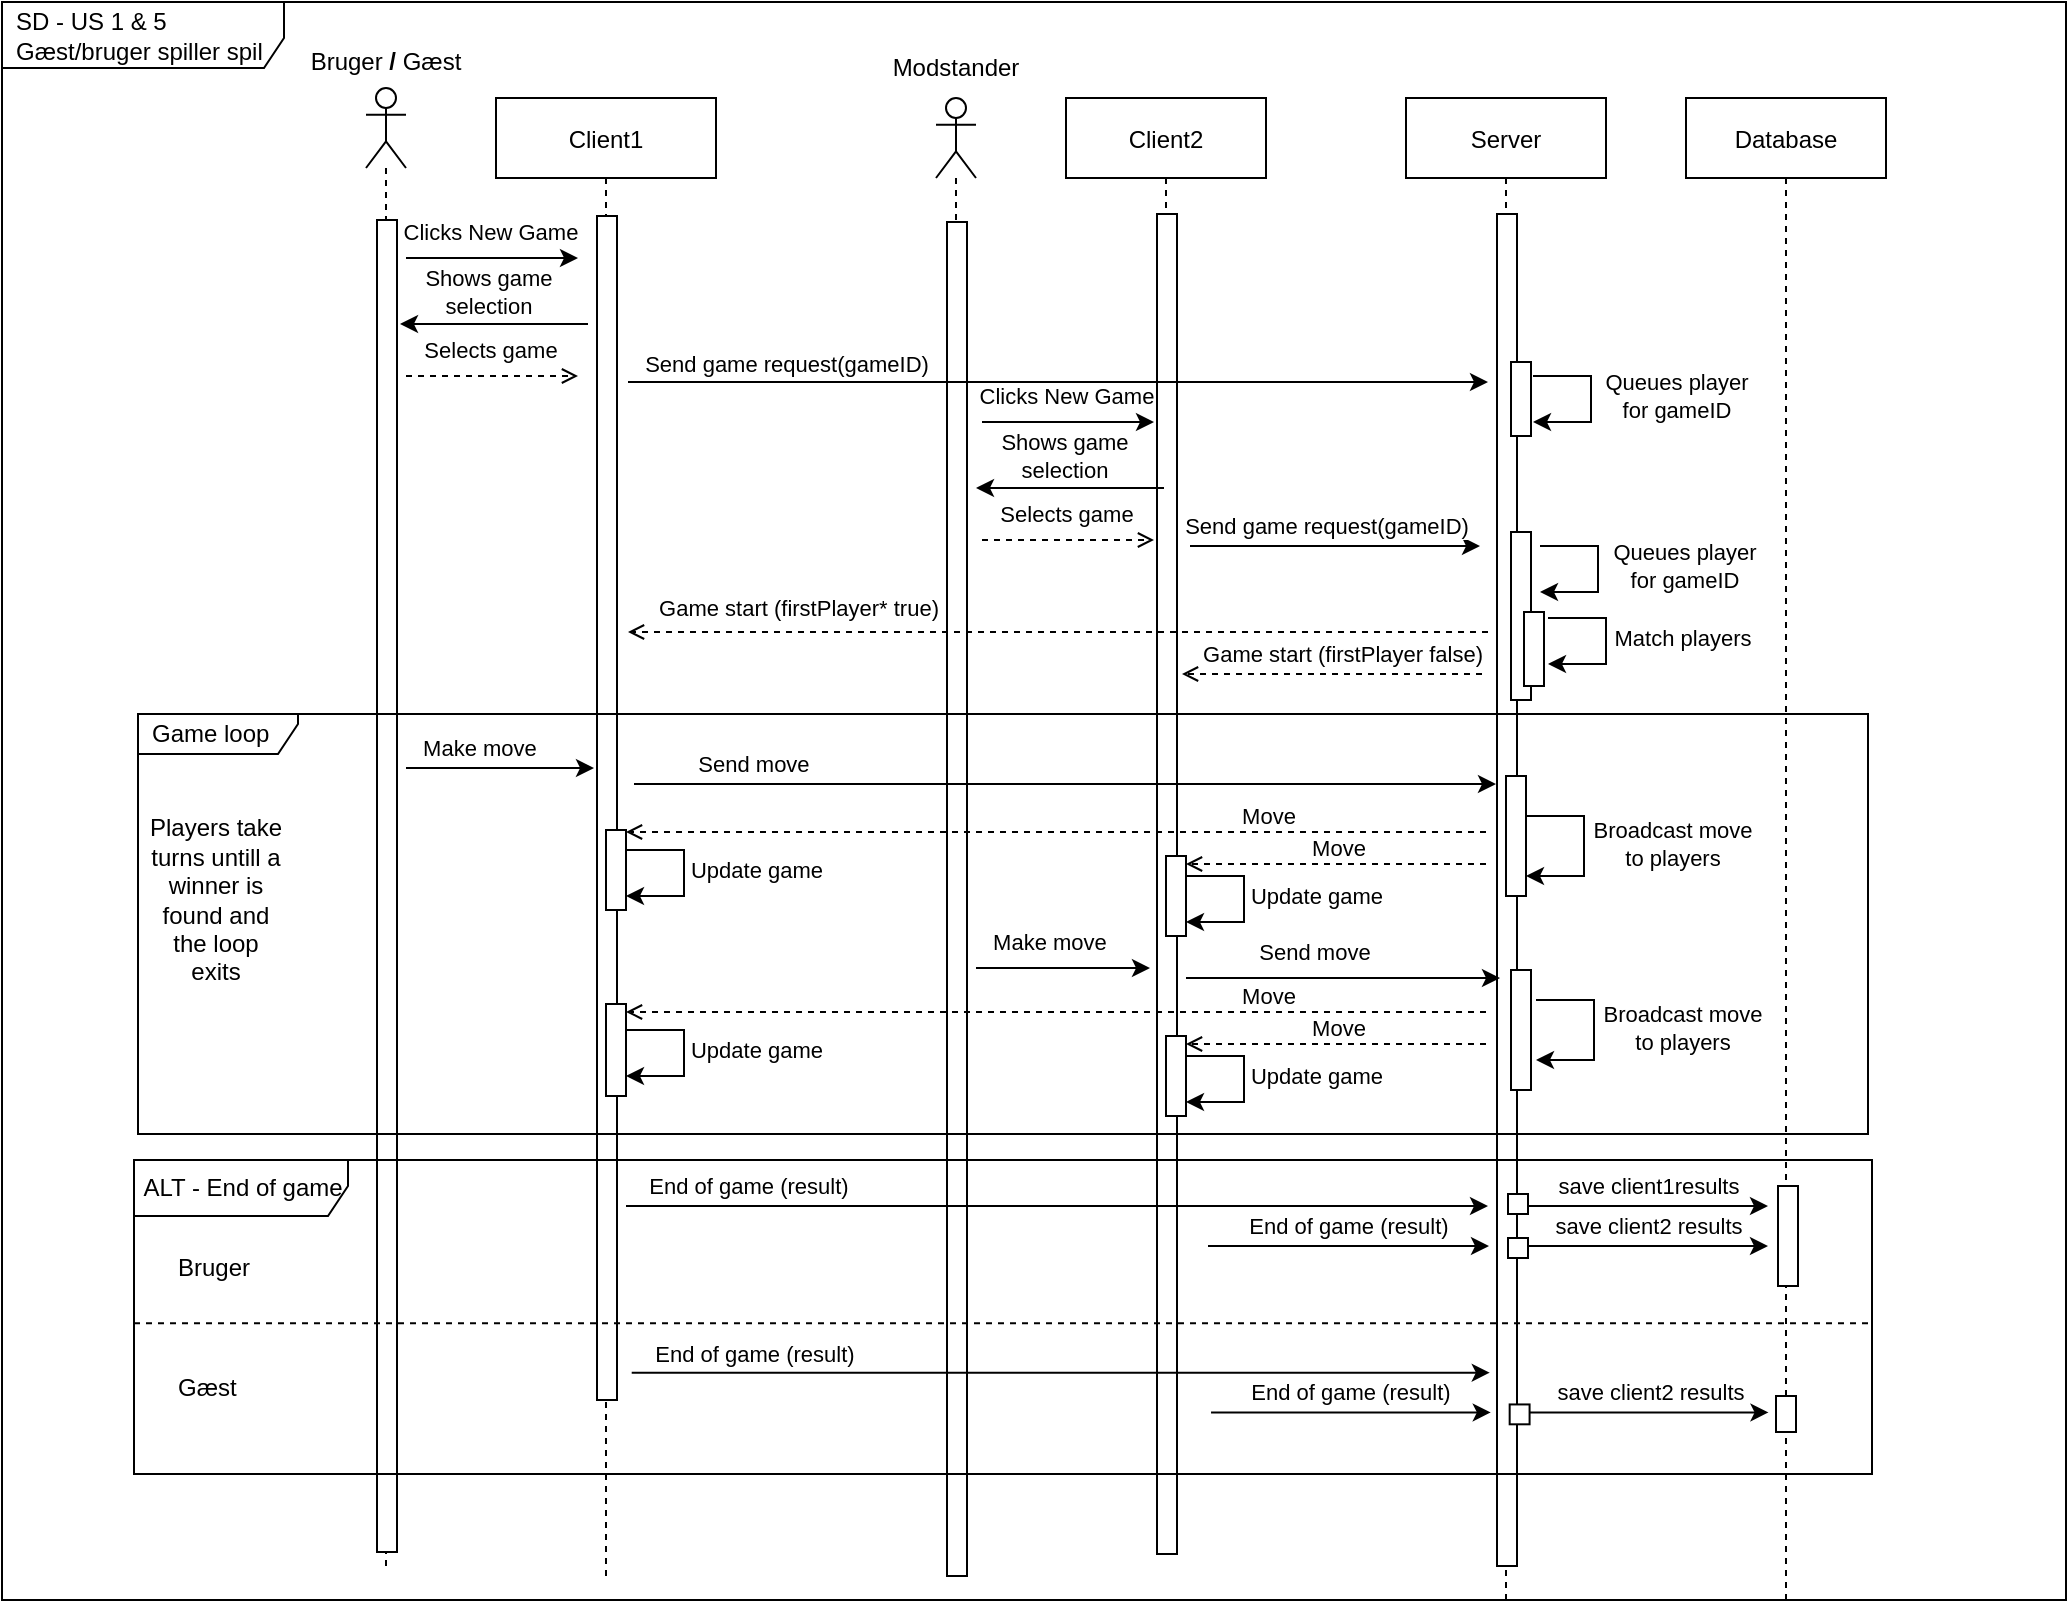 <mxfile version="14.4.3" type="device" pages="2"><diagram id="kgpKYQtTHZ0yAKxKKP6v" name="System SD"><mxGraphModel dx="1086" dy="846" grid="0" gridSize="10" guides="1" tooltips="1" connect="1" arrows="1" fold="1" page="1" pageScale="1" pageWidth="1100" pageHeight="850" math="0" shadow="0"><root><mxCell id="0"/><mxCell id="1" parent="0"/><mxCell id="PLxESpGK2TIJJVkeIUan-43" value="SD - US 1 &amp;amp; 5&lt;br&gt;Gæst/bruger spiller spil" style="shape=umlFrame;whiteSpace=wrap;html=1;width=141;height=33;boundedLbl=1;verticalAlign=middle;align=left;spacingLeft=5;" parent="1" vertex="1"><mxGeometry x="37" y="21" width="1032" height="799" as="geometry"/></mxCell><mxCell id="3nuBFxr9cyL0pnOWT2aG-5" value="Server" style="shape=umlLifeline;perimeter=lifelinePerimeter;container=1;collapsible=0;recursiveResize=0;rounded=0;shadow=0;strokeWidth=1;" parent="1" vertex="1"><mxGeometry x="739" y="69" width="100" height="753" as="geometry"/></mxCell><mxCell id="3nuBFxr9cyL0pnOWT2aG-6" value="" style="points=[];perimeter=orthogonalPerimeter;rounded=0;shadow=0;strokeWidth=1;" parent="3nuBFxr9cyL0pnOWT2aG-5" vertex="1"><mxGeometry x="45.5" y="58" width="10" height="676" as="geometry"/></mxCell><mxCell id="h4HacWWJE2T66gPhE2xM-62" value="" style="points=[];perimeter=orthogonalPerimeter;rounded=0;shadow=0;strokeWidth=1;" parent="3nuBFxr9cyL0pnOWT2aG-5" vertex="1"><mxGeometry x="51" y="548" width="10" height="10" as="geometry"/></mxCell><mxCell id="h4HacWWJE2T66gPhE2xM-76" value="" style="shape=umlLifeline;participant=umlActor;perimeter=lifelinePerimeter;whiteSpace=wrap;html=1;container=1;collapsible=0;recursiveResize=0;verticalAlign=top;spacingTop=36;outlineConnect=0;" parent="1" vertex="1"><mxGeometry x="504" y="69" width="20" height="636" as="geometry"/></mxCell><mxCell id="h4HacWWJE2T66gPhE2xM-81" value="" style="points=[];perimeter=orthogonalPerimeter;rounded=0;shadow=0;strokeWidth=1;" parent="1" vertex="1"><mxGeometry x="509.5" y="131" width="10" height="677" as="geometry"/></mxCell><mxCell id="3nuBFxr9cyL0pnOWT2aG-1" value="Client1" style="shape=umlLifeline;perimeter=lifelinePerimeter;container=1;collapsible=0;recursiveResize=0;rounded=0;shadow=0;strokeWidth=1;" parent="1" vertex="1"><mxGeometry x="284" y="69" width="110" height="739" as="geometry"/></mxCell><mxCell id="3nuBFxr9cyL0pnOWT2aG-2" value="" style="points=[];perimeter=orthogonalPerimeter;rounded=0;shadow=0;strokeWidth=1;" parent="3nuBFxr9cyL0pnOWT2aG-1" vertex="1"><mxGeometry x="50.5" y="59" width="10" height="592" as="geometry"/></mxCell><mxCell id="h4HacWWJE2T66gPhE2xM-1" value="Database" style="shape=umlLifeline;perimeter=lifelinePerimeter;container=1;collapsible=0;recursiveResize=0;rounded=0;shadow=0;strokeWidth=1;" parent="1" vertex="1"><mxGeometry x="879" y="69" width="100" height="751" as="geometry"/></mxCell><mxCell id="h4HacWWJE2T66gPhE2xM-2" value="" style="points=[];perimeter=orthogonalPerimeter;rounded=0;shadow=0;strokeWidth=1;" parent="h4HacWWJE2T66gPhE2xM-1" vertex="1"><mxGeometry x="46" y="544" width="10" height="50" as="geometry"/></mxCell><mxCell id="PLxESpGK2TIJJVkeIUan-42" value="" style="points=[];perimeter=orthogonalPerimeter;rounded=0;shadow=0;strokeWidth=1;" parent="h4HacWWJE2T66gPhE2xM-1" vertex="1"><mxGeometry x="45" y="649" width="10" height="18" as="geometry"/></mxCell><mxCell id="h4HacWWJE2T66gPhE2xM-3" value="Client2" style="shape=umlLifeline;perimeter=lifelinePerimeter;container=1;collapsible=0;recursiveResize=0;rounded=0;shadow=0;strokeWidth=1;" parent="1" vertex="1"><mxGeometry x="569" y="69" width="100" height="728" as="geometry"/></mxCell><mxCell id="h4HacWWJE2T66gPhE2xM-4" value="" style="points=[];perimeter=orthogonalPerimeter;rounded=0;shadow=0;strokeWidth=1;" parent="h4HacWWJE2T66gPhE2xM-3" vertex="1"><mxGeometry x="45.5" y="58" width="10" height="670" as="geometry"/></mxCell><mxCell id="h4HacWWJE2T66gPhE2xM-8" value="" style="endArrow=classic;html=1;" parent="1" edge="1"><mxGeometry width="50" height="50" relative="1" as="geometry"><mxPoint x="350" y="211" as="sourcePoint"/><mxPoint x="780" y="211" as="targetPoint"/><Array as="points"><mxPoint x="450" y="211"/></Array></mxGeometry></mxCell><mxCell id="h4HacWWJE2T66gPhE2xM-9" value="Send game request(gameID)" style="edgeLabel;html=1;align=center;verticalAlign=middle;resizable=0;points=[];" parent="h4HacWWJE2T66gPhE2xM-8" vertex="1" connectable="0"><mxGeometry x="0.028" relative="1" as="geometry"><mxPoint x="-142.38" y="-9" as="offset"/></mxGeometry></mxCell><mxCell id="h4HacWWJE2T66gPhE2xM-6" value="" style="points=[];perimeter=orthogonalPerimeter;rounded=0;shadow=0;strokeWidth=1;" parent="1" vertex="1"><mxGeometry x="791.5" y="201" width="10" height="37" as="geometry"/></mxCell><mxCell id="h4HacWWJE2T66gPhE2xM-16" value="" style="endArrow=classic;html=1;rounded=0;" parent="1" edge="1"><mxGeometry width="50" height="50" relative="1" as="geometry"><mxPoint x="802.5" y="208" as="sourcePoint"/><mxPoint x="802.5" y="231" as="targetPoint"/><Array as="points"><mxPoint x="811.5" y="208"/><mxPoint x="831.5" y="208"/><mxPoint x="831.5" y="231"/></Array></mxGeometry></mxCell><mxCell id="h4HacWWJE2T66gPhE2xM-17" value="Queues player &lt;br&gt;for gameID" style="edgeLabel;html=1;align=center;verticalAlign=middle;resizable=0;points=[];" parent="h4HacWWJE2T66gPhE2xM-16" vertex="1" connectable="0"><mxGeometry x="-0.08" relative="1" as="geometry"><mxPoint x="42.5" y="1.14" as="offset"/></mxGeometry></mxCell><mxCell id="h4HacWWJE2T66gPhE2xM-18" value="" style="endArrow=open;html=1;dashed=1;endFill=0;" parent="1" edge="1"><mxGeometry width="50" height="50" relative="1" as="geometry"><mxPoint x="780" y="336" as="sourcePoint"/><mxPoint x="350" y="336" as="targetPoint"/><Array as="points"/></mxGeometry></mxCell><mxCell id="h4HacWWJE2T66gPhE2xM-19" value="Game start (firstPlayer* true)" style="edgeLabel;html=1;align=center;verticalAlign=middle;resizable=0;points=[];" parent="h4HacWWJE2T66gPhE2xM-18" vertex="1" connectable="0"><mxGeometry x="-0.139" y="1" relative="1" as="geometry"><mxPoint x="-160.67" y="-13" as="offset"/></mxGeometry></mxCell><mxCell id="h4HacWWJE2T66gPhE2xM-20" value="" style="endArrow=open;html=1;startArrow=none;startFill=0;dashed=1;endFill=0;" parent="1" edge="1"><mxGeometry width="50" height="50" relative="1" as="geometry"><mxPoint x="777" y="357" as="sourcePoint"/><mxPoint x="627" y="357" as="targetPoint"/><Array as="points"/></mxGeometry></mxCell><mxCell id="h4HacWWJE2T66gPhE2xM-21" value="Game start (firstPlayer false)" style="edgeLabel;html=1;align=center;verticalAlign=middle;resizable=0;points=[];" parent="h4HacWWJE2T66gPhE2xM-20" vertex="1" connectable="0"><mxGeometry x="0.186" y="1" relative="1" as="geometry"><mxPoint x="18.8" y="-11.28" as="offset"/></mxGeometry></mxCell><mxCell id="h4HacWWJE2T66gPhE2xM-23" value="" style="endArrow=classic;html=1;rounded=0;" parent="1" edge="1"><mxGeometry width="50" height="50" relative="1" as="geometry"><mxPoint x="239" y="404" as="sourcePoint"/><mxPoint x="333" y="404" as="targetPoint"/><Array as="points"/></mxGeometry></mxCell><mxCell id="h4HacWWJE2T66gPhE2xM-24" value="Make move&amp;nbsp;" style="edgeLabel;html=1;align=center;verticalAlign=middle;resizable=0;points=[];" parent="h4HacWWJE2T66gPhE2xM-23" vertex="1" connectable="0"><mxGeometry x="-0.841" y="-1" relative="1" as="geometry"><mxPoint x="30.38" y="-11" as="offset"/></mxGeometry></mxCell><mxCell id="h4HacWWJE2T66gPhE2xM-25" value="" style="endArrow=open;html=1;dashed=1;endFill=0;" parent="1" edge="1"><mxGeometry width="50" height="50" relative="1" as="geometry"><mxPoint x="779" y="436" as="sourcePoint"/><mxPoint x="349" y="436" as="targetPoint"/></mxGeometry></mxCell><mxCell id="h4HacWWJE2T66gPhE2xM-28" value="Move" style="edgeLabel;html=1;align=center;verticalAlign=middle;resizable=0;points=[];" parent="h4HacWWJE2T66gPhE2xM-25" vertex="1" connectable="0"><mxGeometry x="-0.104" y="-2" relative="1" as="geometry"><mxPoint x="83" y="-6" as="offset"/></mxGeometry></mxCell><mxCell id="h4HacWWJE2T66gPhE2xM-26" value="" style="endArrow=classic;html=1;rounded=0;" parent="1" edge="1"><mxGeometry width="50" height="50" relative="1" as="geometry"><mxPoint x="799" y="428" as="sourcePoint"/><mxPoint x="799" y="458" as="targetPoint"/><Array as="points"><mxPoint x="808" y="428"/><mxPoint x="828" y="428"/><mxPoint x="828" y="458"/></Array></mxGeometry></mxCell><mxCell id="h4HacWWJE2T66gPhE2xM-27" value="Broadcast move &lt;br&gt;to players" style="edgeLabel;html=1;align=center;verticalAlign=middle;resizable=0;points=[];" parent="h4HacWWJE2T66gPhE2xM-26" vertex="1" connectable="0"><mxGeometry x="-0.08" relative="1" as="geometry"><mxPoint x="44" y="2.14" as="offset"/></mxGeometry></mxCell><mxCell id="h4HacWWJE2T66gPhE2xM-29" value="" style="endArrow=open;html=1;dashed=1;endFill=0;" parent="1" edge="1"><mxGeometry width="50" height="50" relative="1" as="geometry"><mxPoint x="779" y="452" as="sourcePoint"/><mxPoint x="629" y="452" as="targetPoint"/></mxGeometry></mxCell><mxCell id="h4HacWWJE2T66gPhE2xM-30" value="Move" style="edgeLabel;html=1;align=center;verticalAlign=middle;resizable=0;points=[];" parent="h4HacWWJE2T66gPhE2xM-29" vertex="1" connectable="0"><mxGeometry x="-0.104" y="-2" relative="1" as="geometry"><mxPoint x="-7" y="-6" as="offset"/></mxGeometry></mxCell><mxCell id="h4HacWWJE2T66gPhE2xM-31" value="" style="endArrow=classic;html=1;rounded=0;" parent="1" edge="1"><mxGeometry width="50" height="50" relative="1" as="geometry"><mxPoint x="629" y="458" as="sourcePoint"/><mxPoint x="629" y="481" as="targetPoint"/><Array as="points"><mxPoint x="638" y="458"/><mxPoint x="658" y="458"/><mxPoint x="658" y="481"/></Array></mxGeometry></mxCell><mxCell id="h4HacWWJE2T66gPhE2xM-32" value="Update game" style="edgeLabel;html=1;align=center;verticalAlign=middle;resizable=0;points=[];" parent="h4HacWWJE2T66gPhE2xM-31" vertex="1" connectable="0"><mxGeometry x="-0.08" relative="1" as="geometry"><mxPoint x="36" y="1.14" as="offset"/></mxGeometry></mxCell><mxCell id="h4HacWWJE2T66gPhE2xM-33" value="" style="endArrow=classic;html=1;rounded=0;" parent="1" edge="1"><mxGeometry width="50" height="50" relative="1" as="geometry"><mxPoint x="349" y="445" as="sourcePoint"/><mxPoint x="349" y="468" as="targetPoint"/><Array as="points"><mxPoint x="358" y="445"/><mxPoint x="378" y="445"/><mxPoint x="378" y="468"/></Array></mxGeometry></mxCell><mxCell id="h4HacWWJE2T66gPhE2xM-34" value="Update game" style="edgeLabel;html=1;align=center;verticalAlign=middle;resizable=0;points=[];" parent="h4HacWWJE2T66gPhE2xM-33" vertex="1" connectable="0"><mxGeometry x="-0.08" relative="1" as="geometry"><mxPoint x="36" y="1.14" as="offset"/></mxGeometry></mxCell><mxCell id="h4HacWWJE2T66gPhE2xM-35" value="" style="endArrow=classic;html=1;rounded=0;" parent="1" edge="1"><mxGeometry width="50" height="50" relative="1" as="geometry"><mxPoint x="524" y="504" as="sourcePoint"/><mxPoint x="611" y="504" as="targetPoint"/><Array as="points"/></mxGeometry></mxCell><mxCell id="h4HacWWJE2T66gPhE2xM-36" value="Make move&amp;nbsp;" style="edgeLabel;html=1;align=center;verticalAlign=middle;resizable=0;points=[];" parent="h4HacWWJE2T66gPhE2xM-35" vertex="1" connectable="0"><mxGeometry x="-0.841" y="-1" relative="1" as="geometry"><mxPoint x="30.79" y="-14" as="offset"/></mxGeometry></mxCell><mxCell id="h4HacWWJE2T66gPhE2xM-37" value="" style="endArrow=open;html=1;dashed=1;endFill=0;" parent="1" edge="1"><mxGeometry width="50" height="50" relative="1" as="geometry"><mxPoint x="779" y="526" as="sourcePoint"/><mxPoint x="349" y="526" as="targetPoint"/></mxGeometry></mxCell><mxCell id="h4HacWWJE2T66gPhE2xM-38" value="Move" style="edgeLabel;html=1;align=center;verticalAlign=middle;resizable=0;points=[];" parent="h4HacWWJE2T66gPhE2xM-37" vertex="1" connectable="0"><mxGeometry x="-0.104" y="-2" relative="1" as="geometry"><mxPoint x="83" y="-6" as="offset"/></mxGeometry></mxCell><mxCell id="h4HacWWJE2T66gPhE2xM-39" value="" style="endArrow=classic;html=1;rounded=0;" parent="1" edge="1"><mxGeometry width="50" height="50" relative="1" as="geometry"><mxPoint x="804" y="520" as="sourcePoint"/><mxPoint x="804" y="550" as="targetPoint"/><Array as="points"><mxPoint x="813" y="520"/><mxPoint x="833" y="520"/><mxPoint x="833" y="550"/></Array></mxGeometry></mxCell><mxCell id="h4HacWWJE2T66gPhE2xM-40" value="Broadcast move &lt;br&gt;to players" style="edgeLabel;html=1;align=center;verticalAlign=middle;resizable=0;points=[];" parent="h4HacWWJE2T66gPhE2xM-39" vertex="1" connectable="0"><mxGeometry x="-0.08" relative="1" as="geometry"><mxPoint x="44" y="2.14" as="offset"/></mxGeometry></mxCell><mxCell id="h4HacWWJE2T66gPhE2xM-41" value="" style="endArrow=open;html=1;endFill=0;dashed=1;" parent="1" edge="1"><mxGeometry width="50" height="50" relative="1" as="geometry"><mxPoint x="779" y="542" as="sourcePoint"/><mxPoint x="629" y="542" as="targetPoint"/></mxGeometry></mxCell><mxCell id="h4HacWWJE2T66gPhE2xM-42" value="Move" style="edgeLabel;html=1;align=center;verticalAlign=middle;resizable=0;points=[];" parent="h4HacWWJE2T66gPhE2xM-41" vertex="1" connectable="0"><mxGeometry x="-0.104" y="-2" relative="1" as="geometry"><mxPoint x="-7" y="-6" as="offset"/></mxGeometry></mxCell><mxCell id="h4HacWWJE2T66gPhE2xM-43" value="" style="endArrow=classic;html=1;rounded=0;" parent="1" edge="1"><mxGeometry width="50" height="50" relative="1" as="geometry"><mxPoint x="629.0" y="548" as="sourcePoint"/><mxPoint x="629.0" y="571" as="targetPoint"/><Array as="points"><mxPoint x="638" y="548"/><mxPoint x="658" y="548"/><mxPoint x="658" y="571"/></Array></mxGeometry></mxCell><mxCell id="h4HacWWJE2T66gPhE2xM-44" value="Update game" style="edgeLabel;html=1;align=center;verticalAlign=middle;resizable=0;points=[];" parent="h4HacWWJE2T66gPhE2xM-43" vertex="1" connectable="0"><mxGeometry x="-0.08" relative="1" as="geometry"><mxPoint x="36" y="1.14" as="offset"/></mxGeometry></mxCell><mxCell id="h4HacWWJE2T66gPhE2xM-45" value="" style="endArrow=classic;html=1;rounded=0;" parent="1" edge="1"><mxGeometry width="50" height="50" relative="1" as="geometry"><mxPoint x="349" y="535" as="sourcePoint"/><mxPoint x="349" y="558" as="targetPoint"/><Array as="points"><mxPoint x="358" y="535"/><mxPoint x="378" y="535"/><mxPoint x="378" y="558"/></Array></mxGeometry></mxCell><mxCell id="h4HacWWJE2T66gPhE2xM-46" value="Update game" style="edgeLabel;html=1;align=center;verticalAlign=middle;resizable=0;points=[];" parent="h4HacWWJE2T66gPhE2xM-45" vertex="1" connectable="0"><mxGeometry x="-0.08" relative="1" as="geometry"><mxPoint x="36" y="1.14" as="offset"/></mxGeometry></mxCell><mxCell id="h4HacWWJE2T66gPhE2xM-53" value="Players take turns untill a winner is found and the loop exits" style="text;html=1;strokeColor=none;fillColor=none;align=center;verticalAlign=middle;whiteSpace=wrap;rounded=0;" parent="1" vertex="1"><mxGeometry x="109" y="400" width="70" height="140" as="geometry"/></mxCell><mxCell id="h4HacWWJE2T66gPhE2xM-54" value="" style="endArrow=classic;html=1;" parent="1" edge="1"><mxGeometry width="50" height="50" relative="1" as="geometry"><mxPoint x="349" y="623" as="sourcePoint"/><mxPoint x="780" y="623" as="targetPoint"/></mxGeometry></mxCell><mxCell id="h4HacWWJE2T66gPhE2xM-55" value="End of game (result)" style="edgeLabel;html=1;align=center;verticalAlign=middle;resizable=0;points=[];" parent="h4HacWWJE2T66gPhE2xM-54" vertex="1" connectable="0"><mxGeometry x="-0.763" y="-1" relative="1" as="geometry"><mxPoint x="10.14" y="-11" as="offset"/></mxGeometry></mxCell><mxCell id="h4HacWWJE2T66gPhE2xM-56" value="" style="endArrow=classic;html=1;" parent="1" edge="1"><mxGeometry width="50" height="50" relative="1" as="geometry"><mxPoint x="640" y="643" as="sourcePoint"/><mxPoint x="780.5" y="643" as="targetPoint"/></mxGeometry></mxCell><mxCell id="h4HacWWJE2T66gPhE2xM-57" value="End of game (result)" style="edgeLabel;html=1;align=center;verticalAlign=middle;resizable=0;points=[];" parent="h4HacWWJE2T66gPhE2xM-56" vertex="1" connectable="0"><mxGeometry x="-0.763" y="-1" relative="1" as="geometry"><mxPoint x="53.2" y="-11" as="offset"/></mxGeometry></mxCell><mxCell id="h4HacWWJE2T66gPhE2xM-58" value="" style="endArrow=classic;html=1;" parent="1" edge="1"><mxGeometry width="50" height="50" relative="1" as="geometry"><mxPoint x="800" y="623" as="sourcePoint"/><mxPoint x="920" y="623" as="targetPoint"/><Array as="points"><mxPoint x="830" y="623"/><mxPoint x="840" y="623"/></Array></mxGeometry></mxCell><mxCell id="h4HacWWJE2T66gPhE2xM-59" value="save client1results" style="edgeLabel;html=1;align=center;verticalAlign=middle;resizable=0;points=[];" parent="h4HacWWJE2T66gPhE2xM-58" vertex="1" connectable="0"><mxGeometry x="-0.593" relative="1" as="geometry"><mxPoint x="35.71" y="-10" as="offset"/></mxGeometry></mxCell><mxCell id="h4HacWWJE2T66gPhE2xM-60" value="" style="endArrow=classic;html=1;" parent="1" edge="1"><mxGeometry width="50" height="50" relative="1" as="geometry"><mxPoint x="800" y="643" as="sourcePoint"/><mxPoint x="920" y="643" as="targetPoint"/><Array as="points"><mxPoint x="830" y="643"/><mxPoint x="840" y="643"/></Array></mxGeometry></mxCell><mxCell id="h4HacWWJE2T66gPhE2xM-61" value="save client2 results" style="edgeLabel;html=1;align=center;verticalAlign=middle;resizable=0;points=[];" parent="h4HacWWJE2T66gPhE2xM-60" vertex="1" connectable="0"><mxGeometry x="-0.593" relative="1" as="geometry"><mxPoint x="35.71" y="-10" as="offset"/></mxGeometry></mxCell><mxCell id="h4HacWWJE2T66gPhE2xM-63" value="" style="points=[];perimeter=orthogonalPerimeter;rounded=0;shadow=0;strokeWidth=1;" parent="1" vertex="1"><mxGeometry x="790" y="639" width="10" height="10" as="geometry"/></mxCell><mxCell id="h4HacWWJE2T66gPhE2xM-64" value="" style="points=[];perimeter=orthogonalPerimeter;rounded=0;shadow=0;strokeWidth=1;" parent="1" vertex="1"><mxGeometry x="339" y="522" width="10" height="46" as="geometry"/></mxCell><mxCell id="h4HacWWJE2T66gPhE2xM-65" value="" style="points=[];perimeter=orthogonalPerimeter;rounded=0;shadow=0;strokeWidth=1;" parent="1" vertex="1"><mxGeometry x="339" y="435" width="10" height="40" as="geometry"/></mxCell><mxCell id="h4HacWWJE2T66gPhE2xM-66" value="" style="points=[];perimeter=orthogonalPerimeter;rounded=0;shadow=0;strokeWidth=1;" parent="1" vertex="1"><mxGeometry x="619" y="538" width="10" height="40" as="geometry"/></mxCell><mxCell id="h4HacWWJE2T66gPhE2xM-67" value="" style="points=[];perimeter=orthogonalPerimeter;rounded=0;shadow=0;strokeWidth=1;" parent="1" vertex="1"><mxGeometry x="619" y="448" width="10" height="40" as="geometry"/></mxCell><mxCell id="h4HacWWJE2T66gPhE2xM-68" value="" style="points=[];perimeter=orthogonalPerimeter;rounded=0;shadow=0;strokeWidth=1;" parent="1" vertex="1"><mxGeometry x="789" y="408" width="10" height="60" as="geometry"/></mxCell><mxCell id="h4HacWWJE2T66gPhE2xM-69" value="" style="points=[];perimeter=orthogonalPerimeter;rounded=0;shadow=0;strokeWidth=1;" parent="1" vertex="1"><mxGeometry x="791.5" y="505" width="10" height="60" as="geometry"/></mxCell><mxCell id="h4HacWWJE2T66gPhE2xM-77" value="" style="shape=umlLifeline;participant=umlActor;perimeter=lifelinePerimeter;whiteSpace=wrap;html=1;container=1;collapsible=0;recursiveResize=0;verticalAlign=top;spacingTop=36;outlineConnect=0;size=40;" parent="1" vertex="1"><mxGeometry x="219" y="64" width="20" height="741" as="geometry"/></mxCell><mxCell id="h4HacWWJE2T66gPhE2xM-82" value="" style="points=[];perimeter=orthogonalPerimeter;rounded=0;shadow=0;strokeWidth=1;" parent="h4HacWWJE2T66gPhE2xM-77" vertex="1"><mxGeometry x="5.5" y="66" width="10" height="666" as="geometry"/></mxCell><mxCell id="h4HacWWJE2T66gPhE2xM-78" value="Bruger&amp;nbsp;&lt;b&gt;/&amp;nbsp;&lt;/b&gt;Gæst" style="text;html=1;strokeColor=none;fillColor=none;align=center;verticalAlign=middle;whiteSpace=wrap;rounded=0;" parent="1" vertex="1"><mxGeometry x="209" y="41" width="40" height="20" as="geometry"/></mxCell><mxCell id="h4HacWWJE2T66gPhE2xM-79" value="Modstander" style="text;html=1;strokeColor=none;fillColor=none;align=center;verticalAlign=middle;whiteSpace=wrap;rounded=0;" parent="1" vertex="1"><mxGeometry x="494" y="44" width="40" height="20" as="geometry"/></mxCell><mxCell id="PLxESpGK2TIJJVkeIUan-1" value="" style="endArrow=classic;html=1;" parent="1" edge="1"><mxGeometry width="50" height="50" relative="1" as="geometry"><mxPoint x="239" y="149" as="sourcePoint"/><mxPoint x="325" y="149" as="targetPoint"/></mxGeometry></mxCell><mxCell id="PLxESpGK2TIJJVkeIUan-2" value="Clicks New Game" style="edgeLabel;html=1;align=center;verticalAlign=middle;resizable=0;points=[];" parent="PLxESpGK2TIJJVkeIUan-1" vertex="1" connectable="0"><mxGeometry x="0.284" relative="1" as="geometry"><mxPoint x="-13.2" y="-13" as="offset"/></mxGeometry></mxCell><mxCell id="PLxESpGK2TIJJVkeIUan-7" value="" style="endArrow=classic;html=1;" parent="1" edge="1"><mxGeometry width="50" height="50" relative="1" as="geometry"><mxPoint x="330" y="182" as="sourcePoint"/><mxPoint x="236" y="182" as="targetPoint"/></mxGeometry></mxCell><mxCell id="PLxESpGK2TIJJVkeIUan-8" value="Shows game&lt;br&gt;selection" style="edgeLabel;html=1;align=center;verticalAlign=middle;resizable=0;points=[];" parent="PLxESpGK2TIJJVkeIUan-7" vertex="1" connectable="0"><mxGeometry x="0.204" y="2" relative="1" as="geometry"><mxPoint x="6.67" y="-18" as="offset"/></mxGeometry></mxCell><mxCell id="PLxESpGK2TIJJVkeIUan-9" value="" style="endArrow=open;html=1;dashed=1;endFill=0;" parent="1" edge="1"><mxGeometry width="50" height="50" relative="1" as="geometry"><mxPoint x="239" y="208" as="sourcePoint"/><mxPoint x="325" y="208" as="targetPoint"/></mxGeometry></mxCell><mxCell id="PLxESpGK2TIJJVkeIUan-10" value="Selects game" style="edgeLabel;html=1;align=center;verticalAlign=middle;resizable=0;points=[];" parent="PLxESpGK2TIJJVkeIUan-9" vertex="1" connectable="0"><mxGeometry x="0.284" relative="1" as="geometry"><mxPoint x="-13.2" y="-13" as="offset"/></mxGeometry></mxCell><mxCell id="PLxESpGK2TIJJVkeIUan-11" value="" style="endArrow=classic;html=1;" parent="1" edge="1"><mxGeometry width="50" height="50" relative="1" as="geometry"><mxPoint x="631" y="293" as="sourcePoint"/><mxPoint x="776" y="293" as="targetPoint"/><Array as="points"><mxPoint x="738" y="293"/></Array></mxGeometry></mxCell><mxCell id="PLxESpGK2TIJJVkeIUan-12" value="Send game request(gameID)" style="edgeLabel;html=1;align=center;verticalAlign=middle;resizable=0;points=[];" parent="PLxESpGK2TIJJVkeIUan-11" vertex="1" connectable="0"><mxGeometry x="0.028" relative="1" as="geometry"><mxPoint x="-6.48" y="-10" as="offset"/></mxGeometry></mxCell><mxCell id="PLxESpGK2TIJJVkeIUan-13" value="" style="points=[];perimeter=orthogonalPerimeter;rounded=0;shadow=0;strokeWidth=1;" parent="1" vertex="1"><mxGeometry x="791.5" y="286" width="10" height="84" as="geometry"/></mxCell><mxCell id="PLxESpGK2TIJJVkeIUan-14" value="" style="endArrow=classic;html=1;rounded=0;" parent="1" edge="1"><mxGeometry width="50" height="50" relative="1" as="geometry"><mxPoint x="806" y="293.0" as="sourcePoint"/><mxPoint x="806" y="316" as="targetPoint"/><Array as="points"><mxPoint x="815" y="293"/><mxPoint x="835" y="293"/><mxPoint x="835" y="316"/></Array></mxGeometry></mxCell><mxCell id="PLxESpGK2TIJJVkeIUan-15" value="Queues player &lt;br&gt;for gameID" style="edgeLabel;html=1;align=center;verticalAlign=middle;resizable=0;points=[];" parent="PLxESpGK2TIJJVkeIUan-14" vertex="1" connectable="0"><mxGeometry x="-0.08" relative="1" as="geometry"><mxPoint x="42.5" y="1.14" as="offset"/></mxGeometry></mxCell><mxCell id="PLxESpGK2TIJJVkeIUan-16" value="" style="endArrow=classic;html=1;" parent="1" edge="1"><mxGeometry width="50" height="50" relative="1" as="geometry"><mxPoint x="527" y="231" as="sourcePoint"/><mxPoint x="613" y="231" as="targetPoint"/></mxGeometry></mxCell><mxCell id="PLxESpGK2TIJJVkeIUan-17" value="Clicks New Game" style="edgeLabel;html=1;align=center;verticalAlign=middle;resizable=0;points=[];" parent="PLxESpGK2TIJJVkeIUan-16" vertex="1" connectable="0"><mxGeometry x="0.284" relative="1" as="geometry"><mxPoint x="-13.2" y="-13" as="offset"/></mxGeometry></mxCell><mxCell id="PLxESpGK2TIJJVkeIUan-18" value="" style="endArrow=classic;html=1;" parent="1" edge="1"><mxGeometry width="50" height="50" relative="1" as="geometry"><mxPoint x="618" y="264" as="sourcePoint"/><mxPoint x="524" y="264" as="targetPoint"/></mxGeometry></mxCell><mxCell id="PLxESpGK2TIJJVkeIUan-19" value="Shows game&lt;br&gt;selection" style="edgeLabel;html=1;align=center;verticalAlign=middle;resizable=0;points=[];" parent="PLxESpGK2TIJJVkeIUan-18" vertex="1" connectable="0"><mxGeometry x="0.204" y="2" relative="1" as="geometry"><mxPoint x="6.67" y="-18" as="offset"/></mxGeometry></mxCell><mxCell id="PLxESpGK2TIJJVkeIUan-20" value="" style="endArrow=open;html=1;dashed=1;endFill=0;" parent="1" edge="1"><mxGeometry width="50" height="50" relative="1" as="geometry"><mxPoint x="527" y="290.0" as="sourcePoint"/><mxPoint x="613" y="290.0" as="targetPoint"/></mxGeometry></mxCell><mxCell id="PLxESpGK2TIJJVkeIUan-21" value="Selects game" style="edgeLabel;html=1;align=center;verticalAlign=middle;resizable=0;points=[];" parent="PLxESpGK2TIJJVkeIUan-20" vertex="1" connectable="0"><mxGeometry x="0.284" relative="1" as="geometry"><mxPoint x="-13.2" y="-13" as="offset"/></mxGeometry></mxCell><mxCell id="PLxESpGK2TIJJVkeIUan-22" value="" style="endArrow=classic;html=1;rounded=0;" parent="1" edge="1"><mxGeometry width="50" height="50" relative="1" as="geometry"><mxPoint x="810" y="329.0" as="sourcePoint"/><mxPoint x="810" y="352" as="targetPoint"/><Array as="points"><mxPoint x="819" y="329"/><mxPoint x="839" y="329"/><mxPoint x="839" y="352"/></Array></mxGeometry></mxCell><mxCell id="PLxESpGK2TIJJVkeIUan-23" value="Match players" style="edgeLabel;html=1;align=center;verticalAlign=middle;resizable=0;points=[];" parent="PLxESpGK2TIJJVkeIUan-22" vertex="1" connectable="0"><mxGeometry x="-0.08" relative="1" as="geometry"><mxPoint x="38" y="1.14" as="offset"/></mxGeometry></mxCell><mxCell id="PLxESpGK2TIJJVkeIUan-24" value="" style="points=[];perimeter=orthogonalPerimeter;rounded=0;shadow=0;strokeWidth=1;" parent="1" vertex="1"><mxGeometry x="798" y="326" width="10" height="37" as="geometry"/></mxCell><mxCell id="PLxESpGK2TIJJVkeIUan-25" value="" style="endArrow=classic;html=1;" parent="1" edge="1"><mxGeometry width="50" height="50" relative="1" as="geometry"><mxPoint x="353" y="412" as="sourcePoint"/><mxPoint x="784" y="412" as="targetPoint"/></mxGeometry></mxCell><mxCell id="PLxESpGK2TIJJVkeIUan-26" value="Send move&amp;nbsp;" style="edgeLabel;html=1;align=center;verticalAlign=middle;resizable=0;points=[];" parent="PLxESpGK2TIJJVkeIUan-25" vertex="1" connectable="0"><mxGeometry x="-0.763" y="-1" relative="1" as="geometry"><mxPoint x="10.14" y="-11" as="offset"/></mxGeometry></mxCell><mxCell id="PLxESpGK2TIJJVkeIUan-27" value="" style="endArrow=classic;html=1;rounded=0;" parent="1" edge="1"><mxGeometry width="50" height="50" relative="1" as="geometry"><mxPoint x="629" y="509" as="sourcePoint"/><mxPoint x="786" y="509" as="targetPoint"/><Array as="points"/></mxGeometry></mxCell><mxCell id="PLxESpGK2TIJJVkeIUan-28" value="Send move" style="edgeLabel;html=1;align=center;verticalAlign=middle;resizable=0;points=[];" parent="PLxESpGK2TIJJVkeIUan-27" vertex="1" connectable="0"><mxGeometry x="-0.841" y="-1" relative="1" as="geometry"><mxPoint x="51.59" y="-14" as="offset"/></mxGeometry></mxCell><mxCell id="h4HacWWJE2T66gPhE2xM-52" value="Game loop" style="shape=umlFrame;whiteSpace=wrap;html=1;width=80;height=20;boundedLbl=1;verticalAlign=middle;align=left;spacingLeft=5;" parent="1" vertex="1"><mxGeometry x="105" y="377" width="865" height="210" as="geometry"/></mxCell><mxCell id="PLxESpGK2TIJJVkeIUan-29" value="ALT - End of game" style="shape=umlFrame;tabWidth=110;tabHeight=30;tabPosition=left;html=1;boundedLbl=1;labelInHeader=1;width=107;height=28;" parent="1" vertex="1"><mxGeometry x="103" y="600" width="869" height="157" as="geometry"/></mxCell><mxCell id="PLxESpGK2TIJJVkeIUan-30" value="Bruger" style="text" parent="PLxESpGK2TIJJVkeIUan-29" vertex="1"><mxGeometry width="100" height="20" relative="1" as="geometry"><mxPoint x="20" y="40" as="offset"/></mxGeometry></mxCell><mxCell id="PLxESpGK2TIJJVkeIUan-31" value="Gæst" style="line;strokeWidth=1;dashed=1;labelPosition=center;verticalLabelPosition=bottom;align=left;verticalAlign=top;spacingLeft=20;spacingTop=15;" parent="PLxESpGK2TIJJVkeIUan-29" vertex="1"><mxGeometry y="78.5" width="869" height="6.28" as="geometry"/></mxCell><mxCell id="PLxESpGK2TIJJVkeIUan-33" value="" style="endArrow=classic;html=1;" parent="PLxESpGK2TIJJVkeIUan-29" edge="1"><mxGeometry width="50" height="50" relative="1" as="geometry"><mxPoint x="248.855" y="106.323" as="sourcePoint"/><mxPoint x="677.88" y="106.323" as="targetPoint"/></mxGeometry></mxCell><mxCell id="PLxESpGK2TIJJVkeIUan-34" value="End of game (result)" style="edgeLabel;html=1;align=center;verticalAlign=middle;resizable=0;points=[];" parent="PLxESpGK2TIJJVkeIUan-33" vertex="1" connectable="0"><mxGeometry x="-0.763" y="-1" relative="1" as="geometry"><mxPoint x="10.14" y="-11" as="offset"/></mxGeometry></mxCell><mxCell id="PLxESpGK2TIJJVkeIUan-35" value="" style="endArrow=classic;html=1;" parent="PLxESpGK2TIJJVkeIUan-29" edge="1"><mxGeometry width="50" height="50" relative="1" as="geometry"><mxPoint x="538.521" y="126.196" as="sourcePoint"/><mxPoint x="678.377" y="126.196" as="targetPoint"/></mxGeometry></mxCell><mxCell id="PLxESpGK2TIJJVkeIUan-36" value="End of game (result)" style="edgeLabel;html=1;align=center;verticalAlign=middle;resizable=0;points=[];" parent="PLxESpGK2TIJJVkeIUan-35" vertex="1" connectable="0"><mxGeometry x="-0.763" y="-1" relative="1" as="geometry"><mxPoint x="53.2" y="-11" as="offset"/></mxGeometry></mxCell><mxCell id="PLxESpGK2TIJJVkeIUan-39" value="" style="endArrow=classic;html=1;" parent="PLxESpGK2TIJJVkeIUan-29" edge="1"><mxGeometry width="50" height="50" relative="1" as="geometry"><mxPoint x="697.788" y="126.196" as="sourcePoint"/><mxPoint x="817.238" y="126.196" as="targetPoint"/><Array as="points"><mxPoint x="727.651" y="126.196"/><mxPoint x="737.605" y="126.196"/></Array></mxGeometry></mxCell><mxCell id="PLxESpGK2TIJJVkeIUan-40" value="save client2 results" style="edgeLabel;html=1;align=center;verticalAlign=middle;resizable=0;points=[];" parent="PLxESpGK2TIJJVkeIUan-39" vertex="1" connectable="0"><mxGeometry x="-0.593" relative="1" as="geometry"><mxPoint x="35.71" y="-10" as="offset"/></mxGeometry></mxCell><mxCell id="PLxESpGK2TIJJVkeIUan-41" value="" style="points=[];perimeter=orthogonalPerimeter;rounded=0;shadow=0;strokeWidth=1;" parent="PLxESpGK2TIJJVkeIUan-29" vertex="1"><mxGeometry x="687.834" y="122.222" width="9.954" height="9.937" as="geometry"/></mxCell></root></mxGraphModel></diagram><diagram id="b-pfMJUE1I1TDl9r6MW9" name="SD-Server"><mxGraphModel dx="1551" dy="1209" grid="1" gridSize="10" guides="1" tooltips="1" connect="1" arrows="1" fold="1" page="1" pageScale="1" pageWidth="827" pageHeight="1169" math="0" shadow="0"><root><mxCell id="_Bv1JxXhz3IbyeBgO1wG-0"/><mxCell id="_Bv1JxXhz3IbyeBgO1wG-1" parent="_Bv1JxXhz3IbyeBgO1wG-0"/><mxCell id="_Bv1JxXhz3IbyeBgO1wG-2" value="&lt;b&gt;SD&lt;/b&gt;&amp;nbsp;Server - US 1 &amp;amp; 5&lt;br&gt;Gæst/bruger spiller spil" style="shape=umlFrame;whiteSpace=wrap;html=1;width=141;height=33;boundedLbl=1;verticalAlign=middle;align=left;spacingLeft=5;" parent="_Bv1JxXhz3IbyeBgO1wG-1" vertex="1"><mxGeometry width="950" height="1500" as="geometry"/></mxCell><mxCell id="d5Mo-Mndrl-1GVKP14-c-0" value="Client 1" style="shape=umlLifeline;participant=umlActor;perimeter=lifelinePerimeter;whiteSpace=wrap;html=1;container=1;collapsible=0;recursiveResize=0;verticalAlign=top;spacingTop=36;outlineConnect=0;fillColor=#99CCFF;labelBackgroundColor=#ffffff;" parent="_Bv1JxXhz3IbyeBgO1wG-1" vertex="1"><mxGeometry x="110" y="40" width="20" height="1440" as="geometry"/></mxCell><mxCell id="d5Mo-Mndrl-1GVKP14-c-1" value="Client 2" style="shape=umlLifeline;participant=umlActor;perimeter=lifelinePerimeter;whiteSpace=wrap;html=1;container=1;collapsible=0;recursiveResize=0;verticalAlign=top;spacingTop=36;outlineConnect=0;fillColor=#99CCFF;labelBackgroundColor=#ffffff;" parent="_Bv1JxXhz3IbyeBgO1wG-1" vertex="1"><mxGeometry x="230" y="40" width="20" height="1440" as="geometry"/></mxCell><mxCell id="d5Mo-Mndrl-1GVKP14-c-3" value="«Controller»&lt;br&gt;GameController" style="shape=umlLifeline;perimeter=lifelinePerimeter;whiteSpace=wrap;html=1;container=1;collapsible=0;recursiveResize=0;outlineConnect=0;labelBackgroundColor=#ffffff;fillColor=#FFFFFF;" parent="_Bv1JxXhz3IbyeBgO1wG-1" vertex="1"><mxGeometry x="430" y="40" width="100" height="1440" as="geometry"/></mxCell><mxCell id="d5Mo-Mndrl-1GVKP14-c-4" value="«Boundary»&lt;br&gt;GameStatService" style="shape=umlLifeline;perimeter=lifelinePerimeter;whiteSpace=wrap;html=1;container=1;collapsible=0;recursiveResize=0;outlineConnect=0;labelBackgroundColor=#ffffff;fillColor=#FFFFFF;" parent="_Bv1JxXhz3IbyeBgO1wG-1" vertex="1"><mxGeometry x="550" y="40" width="100" height="1440" as="geometry"/></mxCell><mxCell id="60hH5rcuVmChHWTsstx2-78" value="" style="html=1;points=[];perimeter=orthogonalPerimeter;align=left;" parent="d5Mo-Mndrl-1GVKP14-c-4" vertex="1"><mxGeometry x="45" y="700" width="10" height="290" as="geometry"/></mxCell><mxCell id="d5Mo-Mndrl-1GVKP14-c-5" value="«Boundary»&lt;br&gt;GlobalHub" style="shape=umlLifeline;perimeter=lifelinePerimeter;whiteSpace=wrap;html=1;container=1;collapsible=0;recursiveResize=0;outlineConnect=0;labelBackgroundColor=#ffffff;fillColor=#FFFFFF;" parent="_Bv1JxXhz3IbyeBgO1wG-1" vertex="1"><mxGeometry x="310" y="40" width="100" height="1440" as="geometry"/></mxCell><mxCell id="d5Mo-Mndrl-1GVKP14-c-6" value="" style="shape=cylinder3;whiteSpace=wrap;html=1;boundedLbl=1;backgroundOutline=1;size=7.724;labelBackgroundColor=#ffffff;strokeColor=#000000;fillColor=#99CCFF;fontColor=#000000;" parent="_Bv1JxXhz3IbyeBgO1wG-1" vertex="1"><mxGeometry x="710" y="40" width="20" height="40" as="geometry"/></mxCell><mxCell id="d5Mo-Mndrl-1GVKP14-c-7" value="" style="endArrow=none;dashed=1;html=1;" parent="_Bv1JxXhz3IbyeBgO1wG-1" edge="1"><mxGeometry width="50" height="50" relative="1" as="geometry"><mxPoint x="720" y="1480" as="sourcePoint"/><mxPoint x="719.91" y="83" as="targetPoint"/></mxGeometry></mxCell><mxCell id="d5Mo-Mndrl-1GVKP14-c-8" value="Database" style="text;html=1;align=center;verticalAlign=middle;resizable=0;points=[];autosize=1;labelBackgroundColor=#ffffff;" parent="_Bv1JxXhz3IbyeBgO1wG-1" vertex="1"><mxGeometry x="685" y="80" width="70" height="20" as="geometry"/></mxCell><mxCell id="60hH5rcuVmChHWTsstx2-2" value="queueUpForGame([client1ConnectionID], [gameID]);" style="html=1;verticalAlign=bottom;endArrow=open;endFill=0;" parent="_Bv1JxXhz3IbyeBgO1wG-1" target="60hH5rcuVmChHWTsstx2-71" edge="1"><mxGeometry width="80" relative="1" as="geometry"><mxPoint x="125" y="140" as="sourcePoint"/><mxPoint x="325" y="140" as="targetPoint"/></mxGeometry></mxCell><mxCell id="60hH5rcuVmChHWTsstx2-4" value="QueueUpForGame([client1ConnectionID], [gameID]);" style="edgeStyle=orthogonalEdgeStyle;html=1;align=left;spacingLeft=2;endArrow=block;rounded=0;entryX=1;entryY=0;" parent="_Bv1JxXhz3IbyeBgO1wG-1" target="60hH5rcuVmChHWTsstx2-3" edge="1"><mxGeometry relative="1" as="geometry"><mxPoint x="365" y="150" as="sourcePoint"/><Array as="points"><mxPoint x="390" y="150"/></Array></mxGeometry></mxCell><mxCell id="60hH5rcuVmChHWTsstx2-7" value="QueueUpForGame([client2ConnectionID], [gameID]);" style="edgeStyle=orthogonalEdgeStyle;html=1;align=left;spacingLeft=2;endArrow=block;rounded=0;entryX=1;entryY=0;" parent="_Bv1JxXhz3IbyeBgO1wG-1" target="60hH5rcuVmChHWTsstx2-6" edge="1"><mxGeometry relative="1" as="geometry"><mxPoint x="365" y="210" as="sourcePoint"/><Array as="points"><mxPoint x="390" y="210"/></Array></mxGeometry></mxCell><mxCell id="60hH5rcuVmChHWTsstx2-9" value="MatchPlayers([GameQueue]);" style="edgeStyle=orthogonalEdgeStyle;html=1;align=left;spacingLeft=2;endArrow=block;rounded=0;entryX=1;entryY=0;" parent="_Bv1JxXhz3IbyeBgO1wG-1" target="60hH5rcuVmChHWTsstx2-8" edge="1"><mxGeometry relative="1" as="geometry"><mxPoint x="370" y="250" as="sourcePoint"/><Array as="points"><mxPoint x="395" y="250"/></Array></mxGeometry></mxCell><mxCell id="60hH5rcuVmChHWTsstx2-15" value="Clients.Group([roomID]).SendAsync([move]);" style="edgeStyle=orthogonalEdgeStyle;html=1;align=left;spacingLeft=2;endArrow=block;rounded=0;entryX=1;entryY=0;" parent="_Bv1JxXhz3IbyeBgO1wG-1" target="60hH5rcuVmChHWTsstx2-14" edge="1"><mxGeometry relative="1" as="geometry"><mxPoint x="365" y="390" as="sourcePoint"/><Array as="points"><mxPoint x="390" y="390"/></Array></mxGeometry></mxCell><mxCell id="60hH5rcuVmChHWTsstx2-26" value="Clients.Group([roomID]).SendAsync([move]);" style="edgeStyle=orthogonalEdgeStyle;html=1;align=left;spacingLeft=2;endArrow=block;rounded=0;entryX=1;entryY=0;" parent="_Bv1JxXhz3IbyeBgO1wG-1" target="60hH5rcuVmChHWTsstx2-25" edge="1"><mxGeometry relative="1" as="geometry"><mxPoint x="365" y="471" as="sourcePoint"/><Array as="points"><mxPoint x="390" y="471"/></Array></mxGeometry></mxCell><mxCell id="60hH5rcuVmChHWTsstx2-37" value="user object" style="html=1;verticalAlign=bottom;endArrow=open;endFill=0;dashed=1;entryX=1.028;entryY=0.137;entryDx=0;entryDy=0;entryPerimeter=0;" parent="_Bv1JxXhz3IbyeBgO1wG-1" target="60hH5rcuVmChHWTsstx2-78" edge="1"><mxGeometry width="80" relative="1" as="geometry"><mxPoint x="715" y="779.86" as="sourcePoint"/><mxPoint x="615" y="779.86" as="targetPoint"/></mxGeometry></mxCell><mxCell id="60hH5rcuVmChHWTsstx2-38" value="" style="html=1;points=[];perimeter=orthogonalPerimeter;" parent="_Bv1JxXhz3IbyeBgO1wG-1" vertex="1"><mxGeometry x="600" y="810" width="10" height="40" as="geometry"/></mxCell><mxCell id="60hH5rcuVmChHWTsstx2-46" value="_user.Find&amp;lt;User&amp;gt;(user =&amp;gt; user.Username" style="html=1;verticalAlign=bottom;endArrow=open;endFill=0;exitX=1.051;exitY=0.655;exitDx=0;exitDy=0;exitPerimeter=0;align=left;" parent="_Bv1JxXhz3IbyeBgO1wG-1" source="60hH5rcuVmChHWTsstx2-78" edge="1"><mxGeometry x="-1" width="80" relative="1" as="geometry"><mxPoint x="615" y="929.87" as="sourcePoint"/><mxPoint x="715" y="929.87" as="targetPoint"/><mxPoint as="offset"/></mxGeometry></mxCell><mxCell id="60hH5rcuVmChHWTsstx2-47" value="user object" style="html=1;verticalAlign=bottom;endArrow=open;endFill=0;dashed=1;entryX=1.024;entryY=0.724;entryDx=0;entryDy=0;entryPerimeter=0;" parent="_Bv1JxXhz3IbyeBgO1wG-1" target="60hH5rcuVmChHWTsstx2-78" edge="1"><mxGeometry width="80" relative="1" as="geometry"><mxPoint x="715" y="950" as="sourcePoint"/><mxPoint x="615" y="950" as="targetPoint"/></mxGeometry></mxCell><mxCell id="60hH5rcuVmChHWTsstx2-48" value="" style="html=1;points=[];perimeter=orthogonalPerimeter;" parent="_Bv1JxXhz3IbyeBgO1wG-1" vertex="1"><mxGeometry x="600" y="980" width="10" height="40" as="geometry"/></mxCell><mxCell id="60hH5rcuVmChHWTsstx2-58" value="user object" style="html=1;verticalAlign=bottom;endArrow=open;endFill=0;dashed=1;entryX=1.002;entryY=0.365;entryDx=0;entryDy=0;entryPerimeter=0;" parent="_Bv1JxXhz3IbyeBgO1wG-1" target="60hH5rcuVmChHWTsstx2-83" edge="1"><mxGeometry width="80" relative="1" as="geometry"><mxPoint x="715" y="1380" as="sourcePoint"/><mxPoint x="680" y="1377" as="targetPoint"/></mxGeometry></mxCell><mxCell id="60hH5rcuVmChHWTsstx2-69" value="" style="html=1;points=[];perimeter=orthogonalPerimeter;align=left;" parent="_Bv1JxXhz3IbyeBgO1wG-1" vertex="1"><mxGeometry x="115" y="140" width="10" height="990" as="geometry"/></mxCell><mxCell id="60hH5rcuVmChHWTsstx2-70" value="" style="html=1;points=[];perimeter=orthogonalPerimeter;align=left;" parent="_Bv1JxXhz3IbyeBgO1wG-1" vertex="1"><mxGeometry x="235" y="200" width="10" height="1080" as="geometry"/></mxCell><mxCell id="60hH5rcuVmChHWTsstx2-71" value="" style="html=1;points=[];perimeter=orthogonalPerimeter;align=left;" parent="_Bv1JxXhz3IbyeBgO1wG-1" vertex="1"><mxGeometry x="355" y="140" width="10" height="400" as="geometry"/></mxCell><mxCell id="60hH5rcuVmChHWTsstx2-72" value="" style="html=1;points=[];perimeter=orthogonalPerimeter;align=left;" parent="_Bv1JxXhz3IbyeBgO1wG-1" vertex="1"><mxGeometry x="355" y="720" width="10" height="20" as="geometry"/></mxCell><mxCell id="60hH5rcuVmChHWTsstx2-73" value="" style="html=1;points=[];perimeter=orthogonalPerimeter;align=left;" parent="_Bv1JxXhz3IbyeBgO1wG-1" vertex="1"><mxGeometry x="355" y="890" width="10" height="20" as="geometry"/></mxCell><mxCell id="60hH5rcuVmChHWTsstx2-74" value="" style="html=1;points=[];perimeter=orthogonalPerimeter;align=left;" parent="_Bv1JxXhz3IbyeBgO1wG-1" vertex="1"><mxGeometry x="355" y="1169" width="10" height="20" as="geometry"/></mxCell><mxCell id="60hH5rcuVmChHWTsstx2-75" value="" style="html=1;points=[];perimeter=orthogonalPerimeter;align=left;" parent="_Bv1JxXhz3IbyeBgO1wG-1" vertex="1"><mxGeometry x="355" y="1320" width="10" height="20" as="geometry"/></mxCell><mxCell id="60hH5rcuVmChHWTsstx2-77" value="" style="html=1;points=[];perimeter=orthogonalPerimeter;align=left;" parent="_Bv1JxXhz3IbyeBgO1wG-1" vertex="1"><mxGeometry x="475" y="680" width="10" height="250" as="geometry"/></mxCell><mxCell id="60hH5rcuVmChHWTsstx2-79" value="" style="html=1;points=[];perimeter=orthogonalPerimeter;align=left;" parent="_Bv1JxXhz3IbyeBgO1wG-1" vertex="1"><mxGeometry x="715" y="760" width="10" height="70" as="geometry"/></mxCell><mxCell id="60hH5rcuVmChHWTsstx2-80" value="" style="html=1;points=[];perimeter=orthogonalPerimeter;align=left;" parent="_Bv1JxXhz3IbyeBgO1wG-1" vertex="1"><mxGeometry x="715" y="930" width="10" height="70" as="geometry"/></mxCell><mxCell id="60hH5rcuVmChHWTsstx2-81" value="" style="html=1;points=[];perimeter=orthogonalPerimeter;align=left;" parent="_Bv1JxXhz3IbyeBgO1wG-1" vertex="1"><mxGeometry x="715" y="1360" width="10" height="70" as="geometry"/></mxCell><mxCell id="60hH5rcuVmChHWTsstx2-3" value="" style="html=1;points=[];perimeter=orthogonalPerimeter;" parent="_Bv1JxXhz3IbyeBgO1wG-1" vertex="1"><mxGeometry x="360" y="170" width="10" height="20" as="geometry"/></mxCell><mxCell id="60hH5rcuVmChHWTsstx2-16" value="queuedUpForGame([roomID]);" style="html=1;verticalAlign=bottom;endArrow=open;endFill=0;dashed=1;entryX=0.997;entryY=0.041;entryDx=0;entryDy=0;entryPerimeter=0;" parent="_Bv1JxXhz3IbyeBgO1wG-1" target="60hH5rcuVmChHWTsstx2-69" edge="1"><mxGeometry width="80" relative="1" as="geometry"><mxPoint x="360" y="180" as="sourcePoint"/><mxPoint x="130" y="179.87" as="targetPoint"/></mxGeometry></mxCell><mxCell id="60hH5rcuVmChHWTsstx2-5" value="queueUpForGame([client2ConnectionID], [gameID]);" style="html=1;verticalAlign=bottom;endArrow=open;endFill=0;entryX=-0.009;entryY=0.15;entryDx=0;entryDy=0;entryPerimeter=0;align=right;" parent="_Bv1JxXhz3IbyeBgO1wG-1" target="60hH5rcuVmChHWTsstx2-71" edge="1"><mxGeometry x="1" width="80" relative="1" as="geometry"><mxPoint x="245" y="200" as="sourcePoint"/><mxPoint x="345" y="200" as="targetPoint"/><mxPoint as="offset"/></mxGeometry></mxCell><mxCell id="60hH5rcuVmChHWTsstx2-6" value="" style="html=1;points=[];perimeter=orthogonalPerimeter;" parent="_Bv1JxXhz3IbyeBgO1wG-1" vertex="1"><mxGeometry x="360" y="230" width="10" height="100" as="geometry"/></mxCell><mxCell id="60hH5rcuVmChHWTsstx2-8" value="" style="html=1;points=[];perimeter=orthogonalPerimeter;" parent="_Bv1JxXhz3IbyeBgO1wG-1" vertex="1"><mxGeometry x="365" y="270" width="10" height="50" as="geometry"/></mxCell><mxCell id="60hH5rcuVmChHWTsstx2-11" value="gameStart(false);" style="html=1;verticalAlign=bottom;endArrow=open;endFill=0;entryX=0.958;entryY=0.102;entryDx=0;entryDy=0;entryPerimeter=0;" parent="_Bv1JxXhz3IbyeBgO1wG-1" target="60hH5rcuVmChHWTsstx2-70" edge="1"><mxGeometry width="80" relative="1" as="geometry"><mxPoint x="365" y="310" as="sourcePoint"/><mxPoint x="255" y="310" as="targetPoint"/></mxGeometry></mxCell><mxCell id="60hH5rcuVmChHWTsstx2-17" value="queuedUpForGame([roomID]);" style="html=1;verticalAlign=bottom;endArrow=open;endFill=0;dashed=1;entryX=1.038;entryY=0.037;entryDx=0;entryDy=0;entryPerimeter=0;align=right;" parent="_Bv1JxXhz3IbyeBgO1wG-1" target="60hH5rcuVmChHWTsstx2-70" edge="1"><mxGeometry x="-1" width="80" relative="1" as="geometry"><mxPoint x="360" y="240" as="sourcePoint"/><mxPoint x="270" y="240" as="targetPoint"/><mxPoint as="offset"/></mxGeometry></mxCell><mxCell id="60hH5rcuVmChHWTsstx2-10" value="gameStart(true);" style="html=1;verticalAlign=bottom;endArrow=open;endFill=0;entryX=1.017;entryY=0.151;entryDx=0;entryDy=0;entryPerimeter=0;" parent="_Bv1JxXhz3IbyeBgO1wG-1" target="60hH5rcuVmChHWTsstx2-69" edge="1"><mxGeometry width="80" relative="1" as="geometry"><mxPoint x="365" y="290" as="sourcePoint"/><mxPoint x="135" y="290" as="targetPoint"/></mxGeometry></mxCell><mxCell id="60hH5rcuVmChHWTsstx2-12" value="sendMove([move],[roomID]);" style="html=1;verticalAlign=bottom;endArrow=open;endFill=0;entryX=-0.032;entryY=0.6;entryDx=0;entryDy=0;entryPerimeter=0;" parent="_Bv1JxXhz3IbyeBgO1wG-1" target="60hH5rcuVmChHWTsstx2-71" edge="1"><mxGeometry width="80" relative="1" as="geometry"><mxPoint x="125" y="379.66" as="sourcePoint"/><mxPoint x="335" y="380" as="targetPoint"/></mxGeometry></mxCell><mxCell id="60hH5rcuVmChHWTsstx2-18" value="websocket call [move]" style="html=1;verticalAlign=bottom;endArrow=open;endFill=0;dashed=1;entryX=1.055;entryY=0.283;entryDx=0;entryDy=0;entryPerimeter=0;" parent="_Bv1JxXhz3IbyeBgO1wG-1" target="60hH5rcuVmChHWTsstx2-69" edge="1"><mxGeometry width="80" relative="1" as="geometry"><mxPoint x="360" y="420" as="sourcePoint"/><mxPoint x="135" y="419.87" as="targetPoint"/></mxGeometry></mxCell><mxCell id="60hH5rcuVmChHWTsstx2-14" value="" style="html=1;points=[];perimeter=orthogonalPerimeter;" parent="_Bv1JxXhz3IbyeBgO1wG-1" vertex="1"><mxGeometry x="360" y="410" width="10" height="40" as="geometry"/></mxCell><mxCell id="60hH5rcuVmChHWTsstx2-19" value="websocket call [move]" style="html=1;verticalAlign=bottom;endArrow=open;endFill=0;dashed=1;entryX=0.997;entryY=0.222;entryDx=0;entryDy=0;entryPerimeter=0;" parent="_Bv1JxXhz3IbyeBgO1wG-1" target="60hH5rcuVmChHWTsstx2-70" edge="1"><mxGeometry width="80" relative="1" as="geometry"><mxPoint x="360" y="439.9" as="sourcePoint"/><mxPoint x="260" y="439.9" as="targetPoint"/></mxGeometry></mxCell><mxCell id="60hH5rcuVmChHWTsstx2-20" value="sendMove([move],[roomID]);" style="html=1;verticalAlign=bottom;endArrow=open;endFill=0;entryX=0.007;entryY=0.8;entryDx=0;entryDy=0;entryPerimeter=0;align=right;" parent="_Bv1JxXhz3IbyeBgO1wG-1" target="60hH5rcuVmChHWTsstx2-71" edge="1"><mxGeometry x="1" width="80" relative="1" as="geometry"><mxPoint x="245" y="460" as="sourcePoint"/><mxPoint x="345" y="460" as="targetPoint"/><mxPoint as="offset"/></mxGeometry></mxCell><mxCell id="60hH5rcuVmChHWTsstx2-27" value="websocket call [move]" style="html=1;verticalAlign=bottom;endArrow=open;endFill=0;dashed=1;entryX=1.028;entryY=0.364;entryDx=0;entryDy=0;entryPerimeter=0;" parent="_Bv1JxXhz3IbyeBgO1wG-1" target="60hH5rcuVmChHWTsstx2-69" edge="1"><mxGeometry width="80" relative="1" as="geometry"><mxPoint x="360" y="501" as="sourcePoint"/><mxPoint x="135" y="500.87" as="targetPoint"/></mxGeometry></mxCell><mxCell id="60hH5rcuVmChHWTsstx2-25" value="" style="html=1;points=[];perimeter=orthogonalPerimeter;" parent="_Bv1JxXhz3IbyeBgO1wG-1" vertex="1"><mxGeometry x="360" y="491" width="10" height="40" as="geometry"/></mxCell><mxCell id="60hH5rcuVmChHWTsstx2-28" value="websocket call [move]" style="html=1;verticalAlign=bottom;endArrow=open;endFill=0;dashed=1;" parent="_Bv1JxXhz3IbyeBgO1wG-1" target="60hH5rcuVmChHWTsstx2-70" edge="1"><mxGeometry width="80" relative="1" as="geometry"><mxPoint x="360" y="520" as="sourcePoint"/><mxPoint x="260" y="520" as="targetPoint"/></mxGeometry></mxCell><mxCell id="60hH5rcuVmChHWTsstx2-30" value="&lt;div style=&quot;text-align: left&quot;&gt;Post('/game/end',&lt;/div&gt;&lt;div style=&quot;text-align: left&quot;&gt;{&lt;/div&gt;&lt;div style=&quot;text-align: left&quot;&gt;&amp;nbsp; Result: [resultClient1],&lt;br&gt;&amp;nbsp; Room: [roomID],&lt;br&gt;&amp;nbsp; ConnectionID: [client1ConnectionID]&lt;br&gt;});&lt;/div&gt;" style="html=1;verticalAlign=bottom;endArrow=open;endFill=0;entryX=0;entryY=0.001;entryDx=0;entryDy=0;entryPerimeter=0;" parent="_Bv1JxXhz3IbyeBgO1wG-1" target="60hH5rcuVmChHWTsstx2-77" edge="1"><mxGeometry x="-0.001" width="80" relative="1" as="geometry"><mxPoint x="125" y="680" as="sourcePoint"/><mxPoint x="395" y="680" as="targetPoint"/><mxPoint as="offset"/></mxGeometry></mxCell><mxCell id="60hH5rcuVmChHWTsstx2-66" value="[Bruger]" style="text;html=1;align=left;verticalAlign=middle;resizable=0;points=[];autosize=1;labelBackgroundColor=#ffffff;" parent="_Bv1JxXhz3IbyeBgO1wG-1" vertex="1"><mxGeometry x="80" y="590" width="60" height="20" as="geometry"/></mxCell><mxCell id="60hH5rcuVmChHWTsstx2-67" value="[Gæst]" style="text;html=1;align=left;verticalAlign=middle;resizable=0;points=[];autosize=1;labelBackgroundColor=#ffffff;" parent="_Bv1JxXhz3IbyeBgO1wG-1" vertex="1"><mxGeometry x="80" y="1040" width="50" height="20" as="geometry"/></mxCell><mxCell id="60hH5rcuVmChHWTsstx2-33" value="GameResult([resultClient1],[roomID],[client1ConnectionID]);" style="edgeStyle=orthogonalEdgeStyle;html=1;align=left;spacingLeft=2;endArrow=block;rounded=0;entryX=1;entryY=0;" parent="_Bv1JxXhz3IbyeBgO1wG-1" target="60hH5rcuVmChHWTsstx2-32" edge="1"><mxGeometry relative="1" as="geometry"><mxPoint x="485" y="690" as="sourcePoint"/><Array as="points"><mxPoint x="510" y="690"/></Array></mxGeometry></mxCell><mxCell id="60hH5rcuVmChHWTsstx2-32" value="" style="html=1;points=[];perimeter=orthogonalPerimeter;" parent="_Bv1JxXhz3IbyeBgO1wG-1" vertex="1"><mxGeometry x="480" y="710" width="10" height="40" as="geometry"/></mxCell><mxCell id="60hH5rcuVmChHWTsstx2-34" value="_globalHub.gameEnd([roomID],[client1ConnectionID]" style="html=1;verticalAlign=bottom;endArrow=open;endFill=0;entryX=0.997;entryY=-0.008;entryDx=0;entryDy=0;entryPerimeter=0;align=right;" parent="_Bv1JxXhz3IbyeBgO1wG-1" target="60hH5rcuVmChHWTsstx2-72" edge="1"><mxGeometry x="-1" width="80" relative="1" as="geometry"><mxPoint x="480" y="720" as="sourcePoint"/><mxPoint x="370" y="720" as="targetPoint"/><mxPoint as="offset"/></mxGeometry></mxCell><mxCell id="60hH5rcuVmChHWTsstx2-35" value="_gameStatService.RegisterResult([&lt;span style=&quot;text-align: left&quot;&gt;resultClient1&lt;/span&gt;]);" style="html=1;verticalAlign=bottom;endArrow=open;endFill=0;entryX=-0.013;entryY=-0.001;entryDx=0;entryDy=0;entryPerimeter=0;" parent="_Bv1JxXhz3IbyeBgO1wG-1" target="60hH5rcuVmChHWTsstx2-78" edge="1"><mxGeometry width="80" relative="1" as="geometry"><mxPoint x="490" y="740" as="sourcePoint"/><mxPoint x="590" y="740" as="targetPoint"/></mxGeometry></mxCell><mxCell id="60hH5rcuVmChHWTsstx2-36" value="_user.Find&amp;lt;User&amp;gt;(user =&amp;gt; user.Username" style="html=1;verticalAlign=bottom;endArrow=open;endFill=0;exitX=1.023;exitY=0.069;exitDx=0;exitDy=0;exitPerimeter=0;entryX=-0.01;entryY=0.001;entryDx=0;entryDy=0;entryPerimeter=0;align=left;" parent="_Bv1JxXhz3IbyeBgO1wG-1" source="60hH5rcuVmChHWTsstx2-78" target="60hH5rcuVmChHWTsstx2-79" edge="1"><mxGeometry x="-1" width="80" relative="1" as="geometry"><mxPoint x="610" y="760" as="sourcePoint"/><mxPoint x="710" y="760" as="targetPoint"/><mxPoint as="offset"/></mxGeometry></mxCell><mxCell id="60hH5rcuVmChHWTsstx2-82" value="&lt;span style=&quot;font-size: 11px ; text-align: left ; background-color: rgb(255 , 255 , 255)&quot;&gt;== [&lt;/span&gt;&lt;span style=&quot;font-size: 11px ; text-align: left&quot;&gt;resultClient1&lt;/span&gt;&lt;span style=&quot;font-size: 11px ; text-align: left ; background-color: rgb(255 , 255 , 255)&quot;&gt;].username);&lt;/span&gt;" style="text;html=1;align=center;verticalAlign=middle;resizable=0;points=[];autosize=1;" parent="_Bv1JxXhz3IbyeBgO1wG-1" vertex="1"><mxGeometry x="760" y="750" width="160" height="20" as="geometry"/></mxCell><mxCell id="60hH5rcuVmChHWTsstx2-40" value="_user.UpdateOne([user object]);" style="html=1;verticalAlign=bottom;endArrow=open;endFill=0;entryX=-0.028;entryY=0.998;entryDx=0;entryDy=0;entryPerimeter=0;" parent="_Bv1JxXhz3IbyeBgO1wG-1" target="60hH5rcuVmChHWTsstx2-79" edge="1"><mxGeometry width="80" relative="1" as="geometry"><mxPoint x="610" y="829.72" as="sourcePoint"/><mxPoint x="710" y="829.72" as="targetPoint"/></mxGeometry></mxCell><mxCell id="60hH5rcuVmChHWTsstx2-39" value="PersistResult([user object],[resultClient1]);" style="edgeStyle=orthogonalEdgeStyle;html=1;align=left;spacingLeft=2;endArrow=block;rounded=0;entryX=1;entryY=0;" parent="_Bv1JxXhz3IbyeBgO1wG-1" target="60hH5rcuVmChHWTsstx2-38" edge="1"><mxGeometry relative="1" as="geometry"><mxPoint x="605" y="790" as="sourcePoint"/><Array as="points"><mxPoint x="630" y="790"/></Array></mxGeometry></mxCell><mxCell id="60hH5rcuVmChHWTsstx2-41" value="&lt;div style=&quot;text-align: left&quot;&gt;Post('/game/end',&lt;/div&gt;&lt;div style=&quot;text-align: left&quot;&gt;{&lt;/div&gt;&lt;div style=&quot;text-align: left&quot;&gt;&amp;nbsp; Result: [resultClient2],&lt;br&gt;&amp;nbsp; Room: [roomID],&lt;br&gt;&amp;nbsp; ConnectionID: [client2ConnectionID]&lt;br&gt;});&lt;/div&gt;" style="html=1;verticalAlign=bottom;endArrow=open;endFill=0;entryX=-0.057;entryY=0.68;entryDx=0;entryDy=0;entryPerimeter=0;" parent="_Bv1JxXhz3IbyeBgO1wG-1" target="60hH5rcuVmChHWTsstx2-77" edge="1"><mxGeometry width="80" relative="1" as="geometry"><mxPoint x="245" y="850" as="sourcePoint"/><mxPoint x="415" y="850.0" as="targetPoint"/></mxGeometry></mxCell><mxCell id="60hH5rcuVmChHWTsstx2-42" value="" style="html=1;points=[];perimeter=orthogonalPerimeter;" parent="_Bv1JxXhz3IbyeBgO1wG-1" vertex="1"><mxGeometry x="480" y="880" width="10" height="40" as="geometry"/></mxCell><mxCell id="60hH5rcuVmChHWTsstx2-43" value="GameResult([resultClient2],[roomID],[client2ConnectionID]);" style="edgeStyle=orthogonalEdgeStyle;html=1;align=left;spacingLeft=2;endArrow=block;rounded=0;entryX=1;entryY=0;" parent="_Bv1JxXhz3IbyeBgO1wG-1" target="60hH5rcuVmChHWTsstx2-42" edge="1"><mxGeometry relative="1" as="geometry"><mxPoint x="485" y="860.0" as="sourcePoint"/><Array as="points"><mxPoint x="510" y="860"/></Array></mxGeometry></mxCell><mxCell id="60hH5rcuVmChHWTsstx2-44" value="_globalHub.gameEnd([roomID],[client2ConnectionID]" style="html=1;verticalAlign=bottom;endArrow=open;endFill=0;entryX=0.997;entryY=0.009;entryDx=0;entryDy=0;entryPerimeter=0;align=right;" parent="_Bv1JxXhz3IbyeBgO1wG-1" target="60hH5rcuVmChHWTsstx2-73" edge="1"><mxGeometry x="-1" width="80" relative="1" as="geometry"><mxPoint x="480" y="890" as="sourcePoint"/><mxPoint x="370" y="890" as="targetPoint"/><mxPoint as="offset"/></mxGeometry></mxCell><mxCell id="60hH5rcuVmChHWTsstx2-45" value="_gameStatService.RegisterResult([&lt;span style=&quot;text-align: left&quot;&gt;resultClient2&lt;/span&gt;]);" style="html=1;verticalAlign=bottom;endArrow=open;endFill=0;entryX=-0.045;entryY=0.587;entryDx=0;entryDy=0;entryPerimeter=0;" parent="_Bv1JxXhz3IbyeBgO1wG-1" target="60hH5rcuVmChHWTsstx2-78" edge="1"><mxGeometry width="80" relative="1" as="geometry"><mxPoint x="490" y="910.0" as="sourcePoint"/><mxPoint x="590" y="910.0" as="targetPoint"/></mxGeometry></mxCell><mxCell id="60hH5rcuVmChHWTsstx2-49" value="PersistResult([user object],[resultClient2]);" style="edgeStyle=orthogonalEdgeStyle;html=1;align=left;spacingLeft=2;endArrow=block;rounded=0;entryX=1;entryY=0;" parent="_Bv1JxXhz3IbyeBgO1wG-1" target="60hH5rcuVmChHWTsstx2-48" edge="1"><mxGeometry relative="1" as="geometry"><mxPoint x="605" y="960" as="sourcePoint"/><Array as="points"><mxPoint x="630" y="960"/></Array></mxGeometry></mxCell><mxCell id="60hH5rcuVmChHWTsstx2-50" value="_user.UpdateOne([user object]);" style="html=1;verticalAlign=bottom;endArrow=open;endFill=0;entryX=0.004;entryY=1.002;entryDx=0;entryDy=0;entryPerimeter=0;" parent="_Bv1JxXhz3IbyeBgO1wG-1" target="60hH5rcuVmChHWTsstx2-80" edge="1"><mxGeometry width="80" relative="1" as="geometry"><mxPoint x="610" y="999.76" as="sourcePoint"/><mxPoint x="710" y="999" as="targetPoint"/></mxGeometry></mxCell><mxCell id="60hH5rcuVmChHWTsstx2-29" value="Players take turns untill a winner is found and the loop exits" style="text;html=1;strokeColor=none;fillColor=none;align=center;verticalAlign=middle;whiteSpace=wrap;rounded=0;" parent="_Bv1JxXhz3IbyeBgO1wG-1" vertex="1"><mxGeometry x="30" y="370" width="70" height="140" as="geometry"/></mxCell><mxCell id="60hH5rcuVmChHWTsstx2-13" value="&lt;b&gt;LOOP&lt;/b&gt;&amp;nbsp;game loop" style="shape=umlFrame;whiteSpace=wrap;html=1;width=110;height=20;" parent="_Bv1JxXhz3IbyeBgO1wG-1" vertex="1"><mxGeometry x="20" y="320" width="610" height="230" as="geometry"/></mxCell><mxCell id="60hH5rcuVmChHWTsstx2-62" value="&lt;div style=&quot;text-align: left&quot;&gt;Post('/game/end',&lt;/div&gt;&lt;div style=&quot;text-align: left&quot;&gt;{&lt;/div&gt;&lt;div style=&quot;text-align: left&quot;&gt;&amp;nbsp; Result: [resultClient1],&lt;br&gt;&amp;nbsp; Room: [roomID],&lt;br&gt;&amp;nbsp; ConnectionID: [client1ConnectionID]&lt;br&gt;});&lt;/div&gt;" style="html=1;verticalAlign=bottom;endArrow=open;endFill=0;entryX=0.005;entryY=0;entryDx=0;entryDy=0;entryPerimeter=0;" parent="_Bv1JxXhz3IbyeBgO1wG-1" target="60hH5rcuVmChHWTsstx2-76" edge="1"><mxGeometry width="80" relative="1" as="geometry"><mxPoint x="125" y="1129.77" as="sourcePoint"/><mxPoint x="395" y="1129.77" as="targetPoint"/></mxGeometry></mxCell><mxCell id="60hH5rcuVmChHWTsstx2-76" value="" style="html=1;points=[];perimeter=orthogonalPerimeter;align=left;" parent="_Bv1JxXhz3IbyeBgO1wG-1" vertex="1"><mxGeometry x="475" y="1130" width="10" height="230" as="geometry"/></mxCell><mxCell id="60hH5rcuVmChHWTsstx2-63" value="" style="html=1;points=[];perimeter=orthogonalPerimeter;" parent="_Bv1JxXhz3IbyeBgO1wG-1" vertex="1"><mxGeometry x="480" y="1160" width="10" height="20" as="geometry"/></mxCell><mxCell id="60hH5rcuVmChHWTsstx2-64" value="GameResult([resultClient1],[roomID],[client1ConnectionID]);" style="edgeStyle=orthogonalEdgeStyle;html=1;align=left;spacingLeft=2;endArrow=block;rounded=0;entryX=1;entryY=0;" parent="_Bv1JxXhz3IbyeBgO1wG-1" target="60hH5rcuVmChHWTsstx2-63" edge="1"><mxGeometry relative="1" as="geometry"><mxPoint x="485" y="1140" as="sourcePoint"/><Array as="points"><mxPoint x="510" y="1140"/></Array></mxGeometry></mxCell><mxCell id="60hH5rcuVmChHWTsstx2-65" value="_globalHub.gameEnd([roomID],[client1ConnectionID]" style="html=1;verticalAlign=bottom;endArrow=open;endFill=0;align=right;entryX=1.003;entryY=-0.005;entryDx=0;entryDy=0;entryPerimeter=0;" parent="_Bv1JxXhz3IbyeBgO1wG-1" target="60hH5rcuVmChHWTsstx2-74" edge="1"><mxGeometry x="-1" width="80" relative="1" as="geometry"><mxPoint x="480" y="1169" as="sourcePoint"/><mxPoint x="370" y="1169" as="targetPoint"/><mxPoint as="offset"/></mxGeometry></mxCell><mxCell id="60hH5rcuVmChHWTsstx2-52" value="&lt;div style=&quot;text-align: left&quot;&gt;Post('/game/end',&lt;/div&gt;&lt;div style=&quot;text-align: left&quot;&gt;{&lt;/div&gt;&lt;div style=&quot;text-align: left&quot;&gt;&amp;nbsp; Result: [resultClient2],&lt;br&gt;&amp;nbsp; Room: [roomID],&lt;br&gt;&amp;nbsp; ConnectionID: [client2ConnectionID]&lt;br&gt;});&lt;/div&gt;" style="html=1;verticalAlign=bottom;endArrow=open;endFill=0;" parent="_Bv1JxXhz3IbyeBgO1wG-1" target="60hH5rcuVmChHWTsstx2-76" edge="1"><mxGeometry width="80" relative="1" as="geometry"><mxPoint x="245" y="1280" as="sourcePoint"/><mxPoint x="415" y="1280" as="targetPoint"/></mxGeometry></mxCell><mxCell id="60hH5rcuVmChHWTsstx2-53" value="" style="html=1;points=[];perimeter=orthogonalPerimeter;" parent="_Bv1JxXhz3IbyeBgO1wG-1" vertex="1"><mxGeometry x="480" y="1310" width="10" height="40" as="geometry"/></mxCell><mxCell id="60hH5rcuVmChHWTsstx2-54" value="GameResult([resultClient2],[roomID],[client2ConnectionID]);" style="edgeStyle=orthogonalEdgeStyle;html=1;align=left;spacingLeft=2;endArrow=block;rounded=0;entryX=1;entryY=0;" parent="_Bv1JxXhz3IbyeBgO1wG-1" target="60hH5rcuVmChHWTsstx2-53" edge="1"><mxGeometry relative="1" as="geometry"><mxPoint x="485" y="1290" as="sourcePoint"/><Array as="points"><mxPoint x="510" y="1290"/></Array></mxGeometry></mxCell><mxCell id="60hH5rcuVmChHWTsstx2-55" value="_globalHub.gameEnd([roomID],[client2ConnectionID]" style="html=1;verticalAlign=bottom;endArrow=open;endFill=0;align=right;entryX=0.935;entryY=0.012;entryDx=0;entryDy=0;entryPerimeter=0;" parent="_Bv1JxXhz3IbyeBgO1wG-1" target="60hH5rcuVmChHWTsstx2-75" edge="1"><mxGeometry x="-1" width="80" relative="1" as="geometry"><mxPoint x="480" y="1320" as="sourcePoint"/><mxPoint x="370" y="1320" as="targetPoint"/><mxPoint as="offset"/></mxGeometry></mxCell><mxCell id="60hH5rcuVmChHWTsstx2-56" value="_gameStatService.RegisterResult([&lt;span style=&quot;&quot;&gt;resultClient2&lt;/span&gt;]);" style="html=1;verticalAlign=bottom;endArrow=open;endFill=0;align=left;" parent="_Bv1JxXhz3IbyeBgO1wG-1" edge="1"><mxGeometry x="-1" width="80" relative="1" as="geometry"><mxPoint x="490" y="1340" as="sourcePoint"/><mxPoint x="590" y="1340" as="targetPoint"/><mxPoint as="offset"/></mxGeometry></mxCell><mxCell id="60hH5rcuVmChHWTsstx2-83" value="" style="html=1;points=[];perimeter=orthogonalPerimeter;align=left;" parent="_Bv1JxXhz3IbyeBgO1wG-1" vertex="1"><mxGeometry x="595" y="1340" width="10" height="110" as="geometry"/></mxCell><mxCell id="60hH5rcuVmChHWTsstx2-59" value="" style="html=1;points=[];perimeter=orthogonalPerimeter;" parent="_Bv1JxXhz3IbyeBgO1wG-1" vertex="1"><mxGeometry x="600" y="1410" width="10" height="30" as="geometry"/></mxCell><mxCell id="60hH5rcuVmChHWTsstx2-61" value="_user.UpdateOne([user object]);" style="html=1;verticalAlign=bottom;endArrow=open;endFill=0;entryX=-0.003;entryY=1.001;entryDx=0;entryDy=0;entryPerimeter=0;" parent="_Bv1JxXhz3IbyeBgO1wG-1" target="60hH5rcuVmChHWTsstx2-81" edge="1"><mxGeometry width="80" relative="1" as="geometry"><mxPoint x="610" y="1429.97" as="sourcePoint"/><mxPoint x="710" y="1430.04" as="targetPoint"/></mxGeometry></mxCell><mxCell id="60hH5rcuVmChHWTsstx2-60" value="PersistResult([user object],[resultClient2]);" style="edgeStyle=orthogonalEdgeStyle;html=1;align=left;spacingLeft=2;endArrow=block;rounded=0;entryX=1;entryY=0;" parent="_Bv1JxXhz3IbyeBgO1wG-1" target="60hH5rcuVmChHWTsstx2-59" edge="1"><mxGeometry relative="1" as="geometry"><mxPoint x="605" y="1390" as="sourcePoint"/><Array as="points"><mxPoint x="630" y="1390"/></Array></mxGeometry></mxCell><mxCell id="60hH5rcuVmChHWTsstx2-57" value="_user.Find&amp;lt;User&amp;gt;(user =&amp;gt; user.Username" style="html=1;verticalAlign=bottom;endArrow=open;endFill=0;align=left;entryX=0.004;entryY=0.002;entryDx=0;entryDy=0;entryPerimeter=0;" parent="_Bv1JxXhz3IbyeBgO1wG-1" target="60hH5rcuVmChHWTsstx2-81" edge="1"><mxGeometry x="-1" width="80" relative="1" as="geometry"><mxPoint x="605" y="1359.52" as="sourcePoint"/><mxPoint x="705" y="1359.52" as="targetPoint"/><mxPoint as="offset"/></mxGeometry></mxCell><mxCell id="60hH5rcuVmChHWTsstx2-84" value="&lt;span style=&quot;font-size: 11px ; text-align: left ; background-color: rgb(255 , 255 , 255)&quot;&gt;== [&lt;/span&gt;&lt;span style=&quot;font-size: 11px ; text-align: left&quot;&gt;resultClient2&lt;/span&gt;&lt;span style=&quot;font-size: 11px ; text-align: left ; background-color: rgb(255 , 255 , 255)&quot;&gt;].username);&lt;/span&gt;" style="text;html=1;align=center;verticalAlign=middle;resizable=0;points=[];autosize=1;" parent="_Bv1JxXhz3IbyeBgO1wG-1" vertex="1"><mxGeometry x="760" y="920" width="160" height="20" as="geometry"/></mxCell><mxCell id="60hH5rcuVmChHWTsstx2-85" value="&lt;span style=&quot;font-size: 11px ; text-align: left ; background-color: rgb(255 , 255 , 255)&quot;&gt;== [&lt;/span&gt;&lt;span style=&quot;font-size: 11px ; text-align: left&quot;&gt;resultClient2&lt;/span&gt;&lt;span style=&quot;font-size: 11px ; text-align: left ; background-color: rgb(255 , 255 , 255)&quot;&gt;].username);&lt;/span&gt;" style="text;html=1;align=center;verticalAlign=middle;resizable=0;points=[];autosize=1;" parent="_Bv1JxXhz3IbyeBgO1wG-1" vertex="1"><mxGeometry x="760" y="1350" width="160" height="20" as="geometry"/></mxCell><mxCell id="60hH5rcuVmChHWTsstx2-51" value="" style="endArrow=none;dashed=1;html=1;" parent="_Bv1JxXhz3IbyeBgO1wG-1" edge="1"><mxGeometry width="50" height="50" relative="1" as="geometry"><mxPoint x="80" y="1040" as="sourcePoint"/><mxPoint x="930" y="1040" as="targetPoint"/></mxGeometry></mxCell><mxCell id="60hH5rcuVmChHWTsstx2-31" value="&lt;b&gt;ALT&lt;/b&gt;&amp;nbsp;end of game" style="shape=umlFrame;whiteSpace=wrap;html=1;width=110;height=20;" parent="_Bv1JxXhz3IbyeBgO1wG-1" vertex="1"><mxGeometry x="80" y="570" width="850" height="890" as="geometry"/></mxCell></root></mxGraphModel></diagram></mxfile>